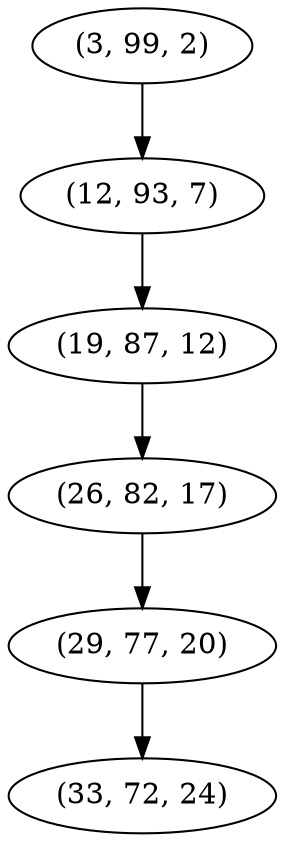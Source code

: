 digraph tree {
    "(3, 99, 2)";
    "(12, 93, 7)";
    "(19, 87, 12)";
    "(26, 82, 17)";
    "(29, 77, 20)";
    "(33, 72, 24)";
    "(3, 99, 2)" -> "(12, 93, 7)";
    "(12, 93, 7)" -> "(19, 87, 12)";
    "(19, 87, 12)" -> "(26, 82, 17)";
    "(26, 82, 17)" -> "(29, 77, 20)";
    "(29, 77, 20)" -> "(33, 72, 24)";
}
